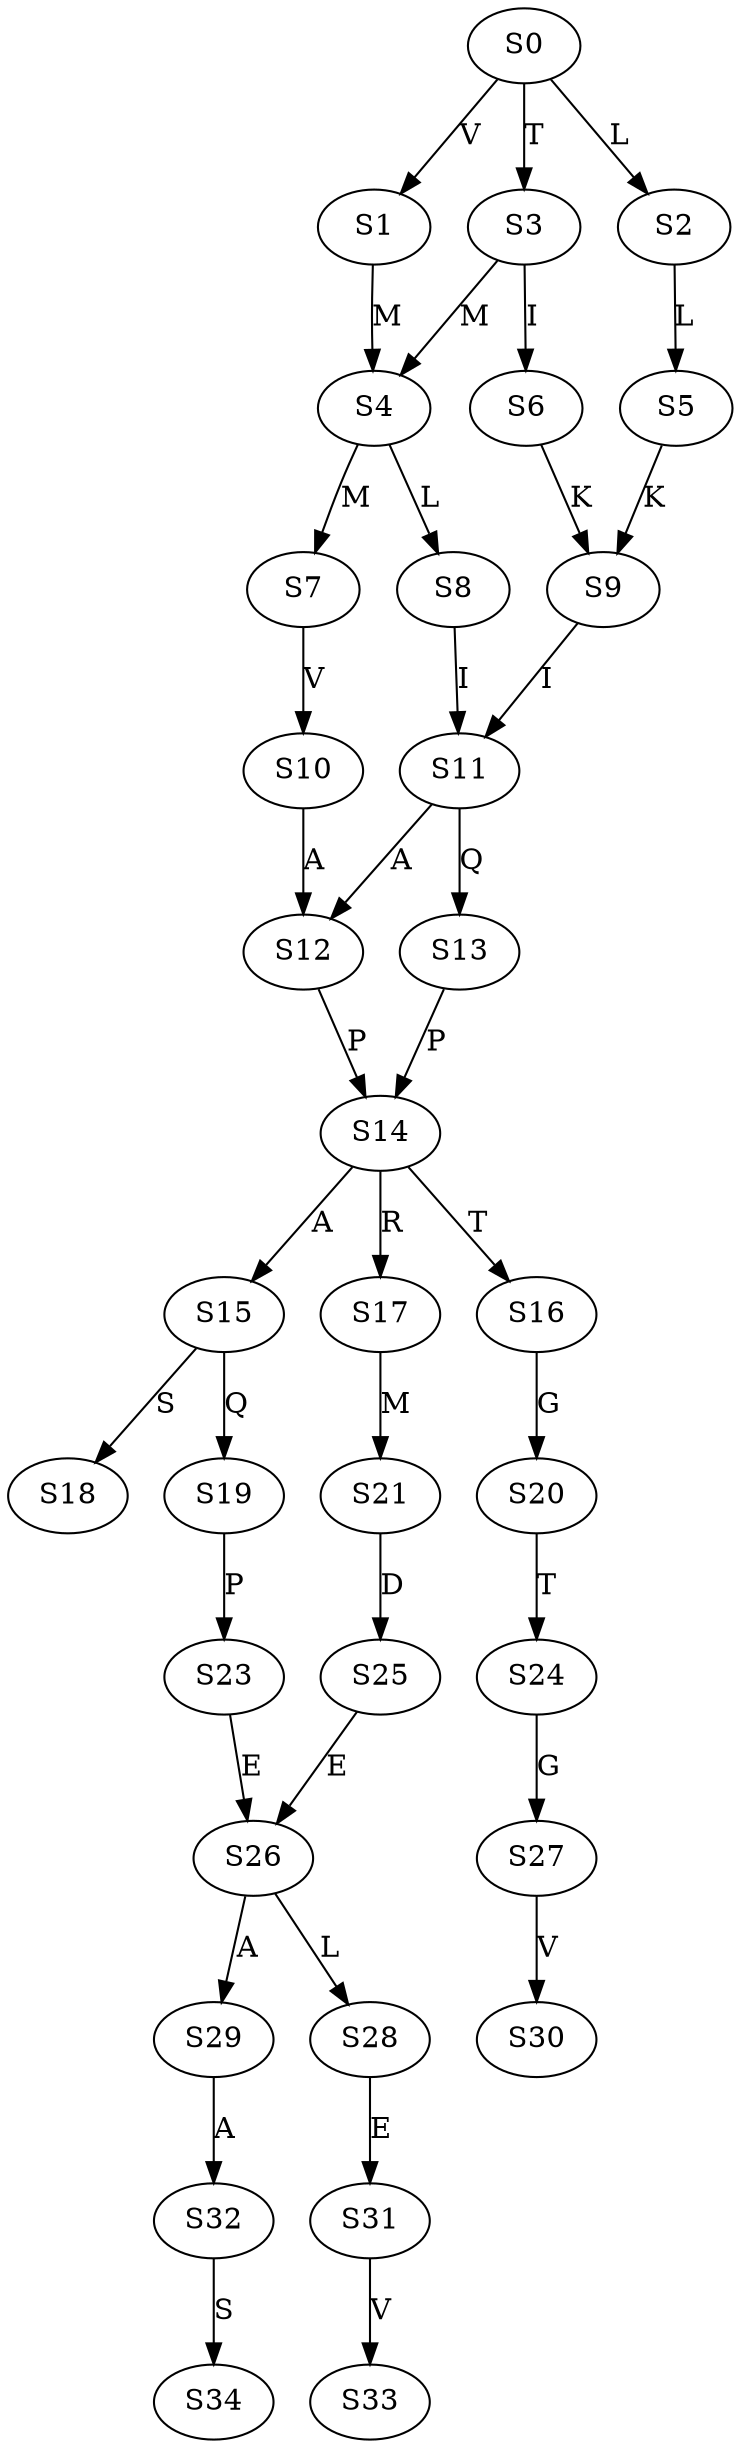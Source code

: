 strict digraph  {
	S0 -> S1 [ label = V ];
	S0 -> S2 [ label = L ];
	S0 -> S3 [ label = T ];
	S1 -> S4 [ label = M ];
	S2 -> S5 [ label = L ];
	S3 -> S6 [ label = I ];
	S3 -> S4 [ label = M ];
	S4 -> S7 [ label = M ];
	S4 -> S8 [ label = L ];
	S5 -> S9 [ label = K ];
	S6 -> S9 [ label = K ];
	S7 -> S10 [ label = V ];
	S8 -> S11 [ label = I ];
	S9 -> S11 [ label = I ];
	S10 -> S12 [ label = A ];
	S11 -> S12 [ label = A ];
	S11 -> S13 [ label = Q ];
	S12 -> S14 [ label = P ];
	S13 -> S14 [ label = P ];
	S14 -> S15 [ label = A ];
	S14 -> S16 [ label = T ];
	S14 -> S17 [ label = R ];
	S15 -> S18 [ label = S ];
	S15 -> S19 [ label = Q ];
	S16 -> S20 [ label = G ];
	S17 -> S21 [ label = M ];
	S19 -> S23 [ label = P ];
	S20 -> S24 [ label = T ];
	S21 -> S25 [ label = D ];
	S23 -> S26 [ label = E ];
	S24 -> S27 [ label = G ];
	S25 -> S26 [ label = E ];
	S26 -> S28 [ label = L ];
	S26 -> S29 [ label = A ];
	S27 -> S30 [ label = V ];
	S28 -> S31 [ label = E ];
	S29 -> S32 [ label = A ];
	S31 -> S33 [ label = V ];
	S32 -> S34 [ label = S ];
}
